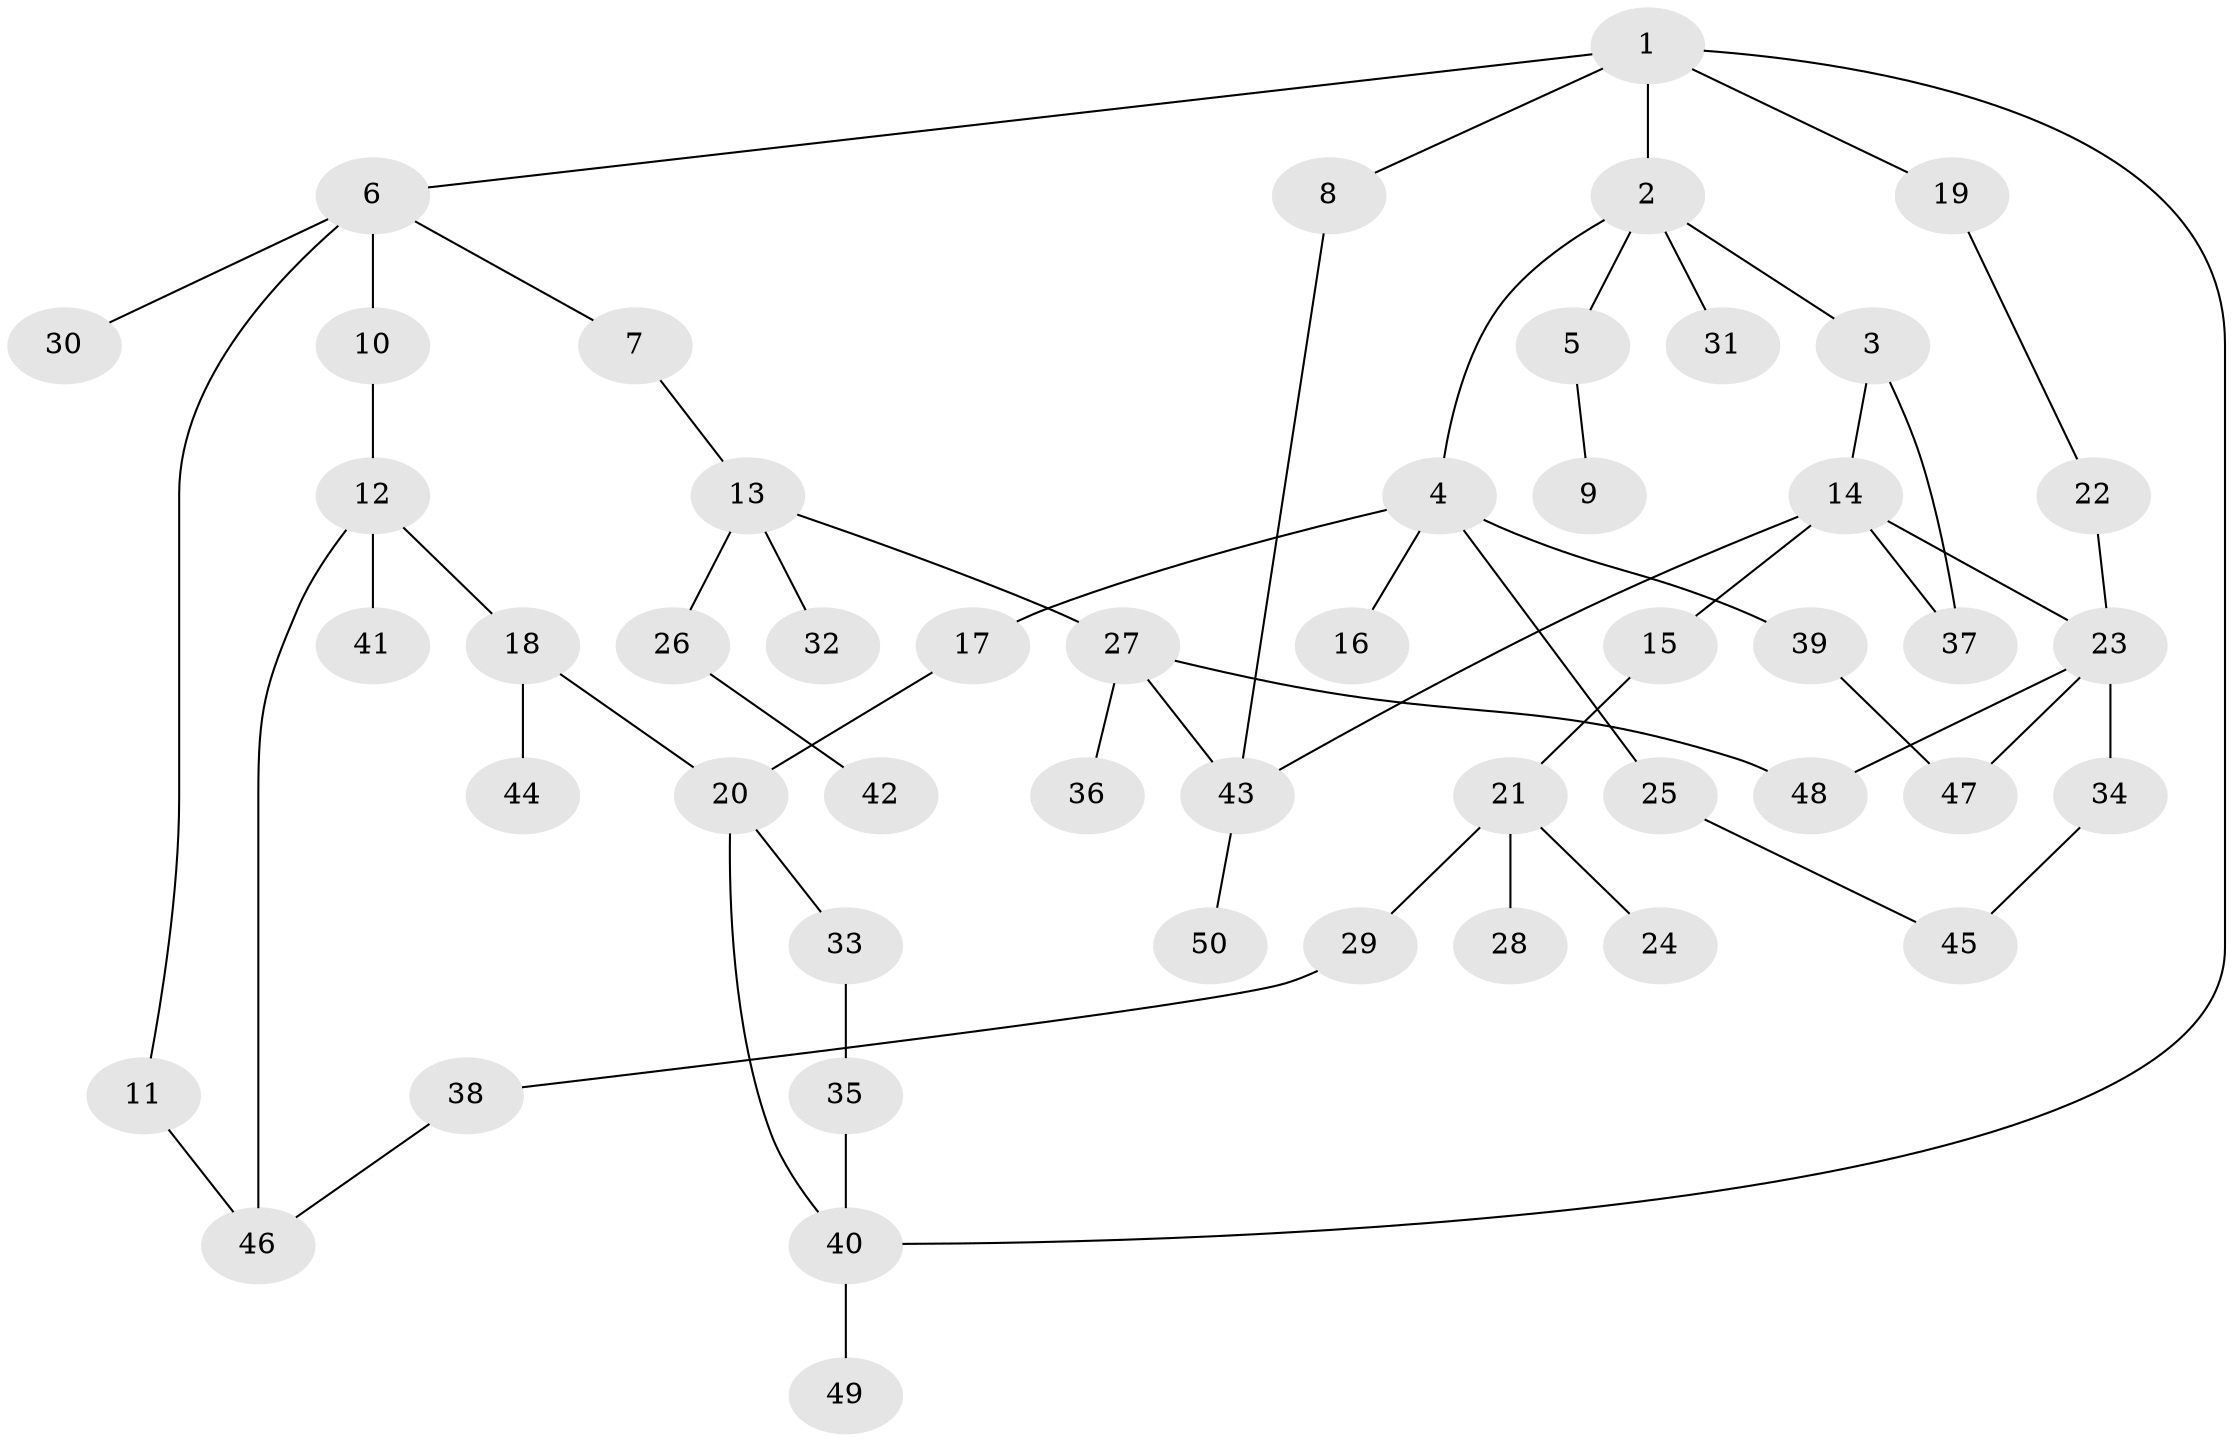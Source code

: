 // coarse degree distribution, {7: 0.06666666666666667, 5: 0.2, 2: 0.4, 1: 0.3, 3: 0.03333333333333333}
// Generated by graph-tools (version 1.1) at 2025/17/03/04/25 18:17:12]
// undirected, 50 vertices, 61 edges
graph export_dot {
graph [start="1"]
  node [color=gray90,style=filled];
  1;
  2;
  3;
  4;
  5;
  6;
  7;
  8;
  9;
  10;
  11;
  12;
  13;
  14;
  15;
  16;
  17;
  18;
  19;
  20;
  21;
  22;
  23;
  24;
  25;
  26;
  27;
  28;
  29;
  30;
  31;
  32;
  33;
  34;
  35;
  36;
  37;
  38;
  39;
  40;
  41;
  42;
  43;
  44;
  45;
  46;
  47;
  48;
  49;
  50;
  1 -- 2;
  1 -- 6;
  1 -- 8;
  1 -- 19;
  1 -- 40;
  2 -- 3;
  2 -- 4;
  2 -- 5;
  2 -- 31;
  3 -- 14;
  3 -- 37;
  4 -- 16;
  4 -- 17;
  4 -- 25;
  4 -- 39;
  5 -- 9;
  6 -- 7;
  6 -- 10;
  6 -- 11;
  6 -- 30;
  7 -- 13;
  8 -- 43;
  10 -- 12;
  11 -- 46;
  12 -- 18;
  12 -- 41;
  12 -- 46;
  13 -- 26;
  13 -- 27;
  13 -- 32;
  14 -- 15;
  14 -- 23;
  14 -- 43;
  14 -- 37;
  15 -- 21;
  17 -- 20;
  18 -- 20;
  18 -- 44;
  19 -- 22;
  20 -- 33;
  20 -- 40;
  21 -- 24;
  21 -- 28;
  21 -- 29;
  22 -- 23;
  23 -- 34;
  23 -- 47;
  23 -- 48;
  25 -- 45;
  26 -- 42;
  27 -- 36;
  27 -- 43;
  27 -- 48;
  29 -- 38;
  33 -- 35;
  34 -- 45;
  35 -- 40;
  38 -- 46;
  39 -- 47;
  40 -- 49;
  43 -- 50;
}
